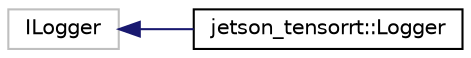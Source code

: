 digraph "Graphical Class Hierarchy"
{
  edge [fontname="Helvetica",fontsize="10",labelfontname="Helvetica",labelfontsize="10"];
  node [fontname="Helvetica",fontsize="10",shape=record];
  rankdir="LR";
  Node17 [label="ILogger",height=0.2,width=0.4,color="grey75", fillcolor="white", style="filled"];
  Node17 -> Node0 [dir="back",color="midnightblue",fontsize="10",style="solid",fontname="Helvetica"];
  Node0 [label="jetson_tensorrt::Logger",height=0.2,width=0.4,color="black", fillcolor="white", style="filled",URL="$classjetson__tensorrt_1_1_logger.html",tooltip="Logger for GIE info/warning/errors. "];
}
